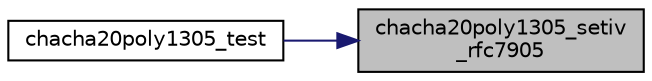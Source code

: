 digraph "chacha20poly1305_setiv_rfc7905"
{
 // LATEX_PDF_SIZE
  edge [fontname="Helvetica",fontsize="10",labelfontname="Helvetica",labelfontsize="10"];
  node [fontname="Helvetica",fontsize="10",shape=record];
  rankdir="RL";
  Node11 [label="chacha20poly1305_setiv\l_rfc7905",height=0.2,width=0.4,color="black", fillcolor="grey75", style="filled", fontcolor="black",tooltip="Set IV + counter data (with RFC7905-magic) to the ChaCha20Poly1305 state and reset the context."];
  Node11 -> Node12 [dir="back",color="midnightblue",fontsize="10",style="solid",fontname="Helvetica"];
  Node12 [label="chacha20poly1305_test",height=0.2,width=0.4,color="black", fillcolor="white", style="filled",URL="$chacha20poly1305__test_8c.html#a3ed16a3fd7fc440bc9137936ddb99793",tooltip=" "];
}
